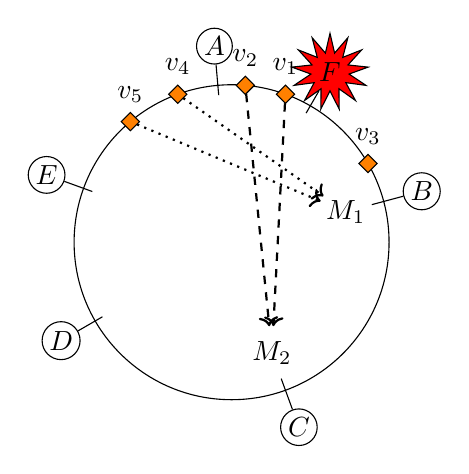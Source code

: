 \begin{tikzpicture}
    \draw (0,0) circle (2);

    \node (A)
        [draw, shape=circle, inner sep=1, fill=white, text=black]
        at (95:2.5) {\(A\)};
    \node (A-in) at (95:1.75) {};
    \node (B)
        [draw, shape=circle, inner sep=1, fill=white, text=black]
        at (15:2.5) {\(B\)};
    \node (B-in)
        [draw, shape=circle, inner sep=1, color=white, fill=white, text=black]
        at (15:1.5) {\(M_1\)};
    \node (C)
        [draw, shape=circle, inner sep=1, fill=white, text=black]
        at (-70:2.5) {\(C\)};
    \node (C-in)
        [draw, shape=circle, inner sep=1, color=white, fill=white, text=black]
        at (-70:1.5) {\(M_2\)};
    \node (D)
        [draw, shape=circle, inner sep=1, fill=white, text=black]
        at (-150:2.5) {\(D\)};
    \node (D-in) at (-150:1.75) {};
    \node (E)
        [draw, shape=circle, inner sep=1, fill=white, text=black]
        at (-200:2.5) {\(E\)};
    \node (E-in) at (-200:1.75) {};
    \node (F)
        [draw, star, star points=13, star point ratio=2,
            inner sep=1, fill=red, text=black]
        at (60:2.5) {\(F\)};
    \node (F-in) at (60:1.75) {};

    \draw (A) -- (A-in);
    \draw (B) -- (B-in);
    \draw (C) -- (C-in);
    \draw (D) -- (D-in);
    \draw (E) -- (E-in);
    \draw (F) -- (F-in);


    \node (1)
        [draw, fill=orange, diamond, scale=0.5, label=above:{\(v_1\)}]
        at (70:2) {};
    \node (2)
        [draw, fill=orange, diamond, scale=0.5, label=above:{\(v_2\)}]
        at (85:2) {};
    \node (3)
        [draw, fill=orange, diamond, scale=0.5, label=above:{\(v_3\)}]
        at (30:2) {};
    \node (4)
        [draw, fill=orange, diamond, scale=0.5, label=above:{\(v_4\)}]
        at (110:2) {};
    \node (5)
        [draw, fill=orange, diamond, scale=0.5, label=above:{\(v_5\)}]
        at (130:2) {};

    \draw [->, thick, dashed] (1) -- (C-in);
    \draw [->, thick, dashed] (2) -- (C-in);

    \draw [->, thick, dotted] (4) -- (B-in);
    \draw [->, thick, dotted] (5) -- (B-in);
\end{tikzpicture}
